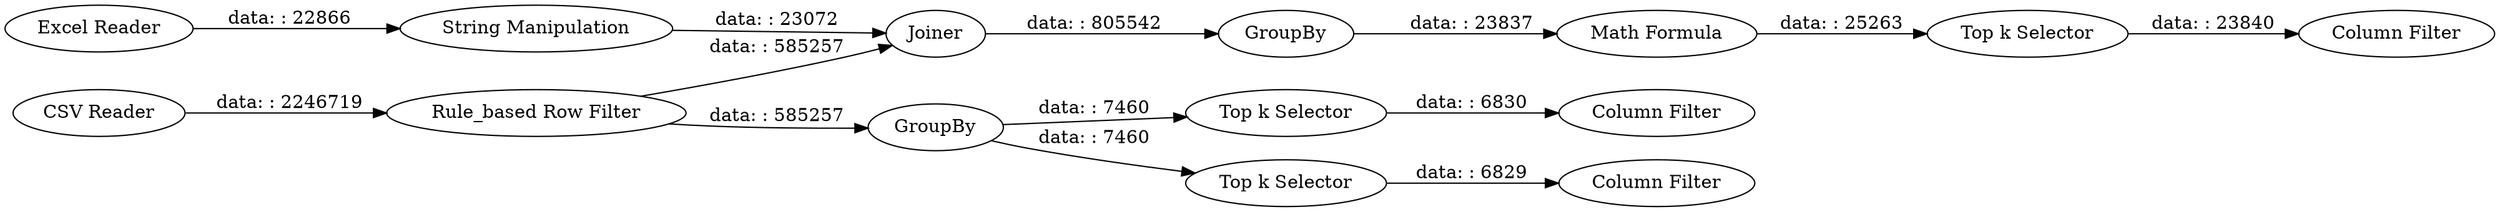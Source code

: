 digraph {
	"8443895657458534009_8" [label=Joiner]
	"8443895657458534009_10" [label="Top k Selector"]
	"8443895657458534009_1" [label="CSV Reader"]
	"8443895657458534009_5" [label=GroupBy]
	"8443895657458534009_11" [label=GroupBy]
	"8443895657458534009_13" [label="Column Filter"]
	"8443895657458534009_14" [label="Column Filter"]
	"8443895657458534009_4" [label="String Manipulation"]
	"8443895657458534009_9" [label="Math Formula"]
	"8443895657458534009_7" [label="Top k Selector"]
	"8443895657458534009_2" [label="Excel Reader"]
	"8443895657458534009_6" [label="Top k Selector"]
	"8443895657458534009_3" [label="Rule_based Row Filter"]
	"8443895657458534009_12" [label="Column Filter"]
	"8443895657458534009_6" -> "8443895657458534009_12" [label="data: : 6829"]
	"8443895657458534009_3" -> "8443895657458534009_5" [label="data: : 585257"]
	"8443895657458534009_3" -> "8443895657458534009_8" [label="data: : 585257"]
	"8443895657458534009_10" -> "8443895657458534009_14" [label="data: : 23840"]
	"8443895657458534009_8" -> "8443895657458534009_11" [label="data: : 805542"]
	"8443895657458534009_5" -> "8443895657458534009_6" [label="data: : 7460"]
	"8443895657458534009_4" -> "8443895657458534009_8" [label="data: : 23072"]
	"8443895657458534009_1" -> "8443895657458534009_3" [label="data: : 2246719"]
	"8443895657458534009_9" -> "8443895657458534009_10" [label="data: : 25263"]
	"8443895657458534009_5" -> "8443895657458534009_7" [label="data: : 7460"]
	"8443895657458534009_7" -> "8443895657458534009_13" [label="data: : 6830"]
	"8443895657458534009_11" -> "8443895657458534009_9" [label="data: : 23837"]
	"8443895657458534009_2" -> "8443895657458534009_4" [label="data: : 22866"]
	rankdir=LR
}
